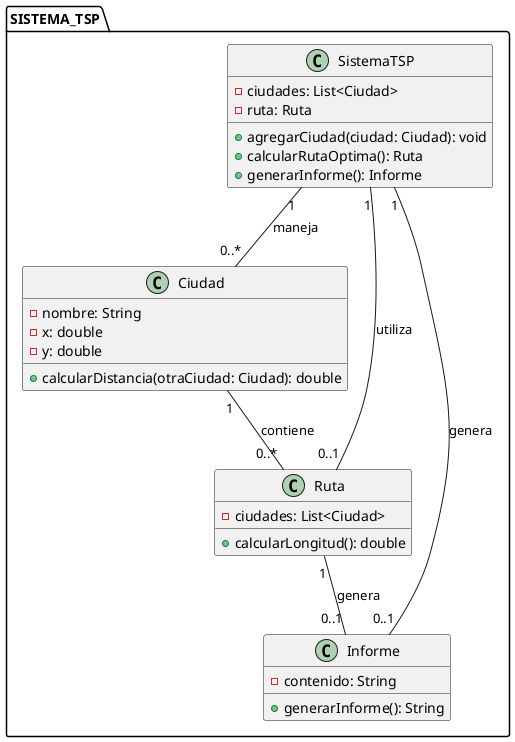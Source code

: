 @startuml
package "SISTEMA_TSP" {
    class Ciudad {
        - nombre: String
        - x: double
        - y: double
        + calcularDistancia(otraCiudad: Ciudad): double
    }

    class Ruta {
        - ciudades: List<Ciudad>
        + calcularLongitud(): double
    }

    class Informe {
        - contenido: String
        + generarInforme(): String
    }

    class SistemaTSP {
        - ciudades: List<Ciudad>
        - ruta: Ruta
        + agregarCiudad(ciudad: Ciudad): void
        + calcularRutaOptima(): Ruta
        + generarInforme(): Informe
    }

    Ciudad "1" -- "0..*" Ruta : "contiene"
    Ruta "1" -- "0..1" Informe : "genera"
    SistemaTSP "1" -- "0..*" Ciudad : "maneja"
    SistemaTSP "1" -- "0..1" Ruta : "utiliza"
    SistemaTSP "1" -- "0..1" Informe : "genera"
}
@enduml
